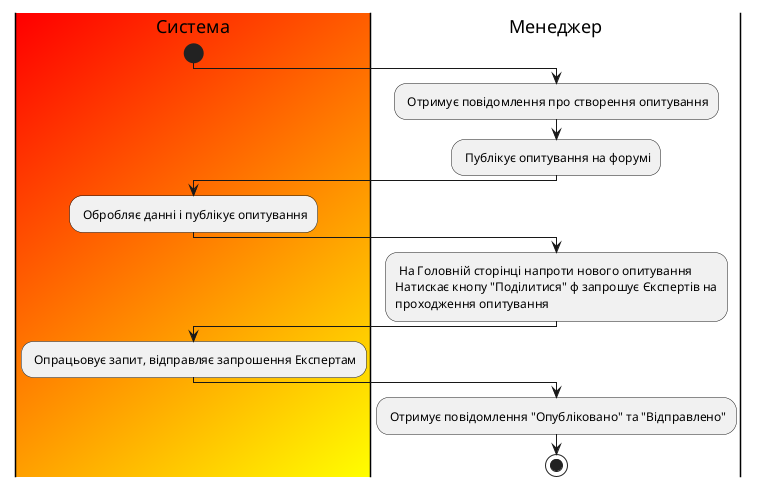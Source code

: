 @startuml
skinparam ArchimateBackgroundColor #ffffff
skinparam	shadowing false
skinparam Note {
	BackgroundColor #B43434
	FontColor #ffffff
}

|#Red/Yellow|Система| 

start
|Менеджер| 

: Отримує повідомлення про створення опитування;
: Публікує опитування на форумі;

|#Red/Yellow|Система| 
: Обробляє данні і публікує опитування;

|Менеджер| 
: На Головній сторінці напроти нового опитування
Натискає кнопу "Поділитися" ф запрошує Єкспертів на
проходження опитування;

|#Red/Yellow|Система| 
: Опрацьовує запит, відправляє запрошення Експертам;

|Менеджер|
: Отримує повідомлення "Опубліковано" та "Відправлено";


stop;


@enduml
